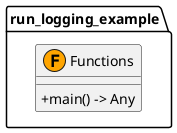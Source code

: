 @startuml
skinparam classAttributeIconSize 0

package "run_logging_example" {
  class Functions <<(F,orange)>> {
    +main() -> Any
  }
}

' Relationships
@enduml